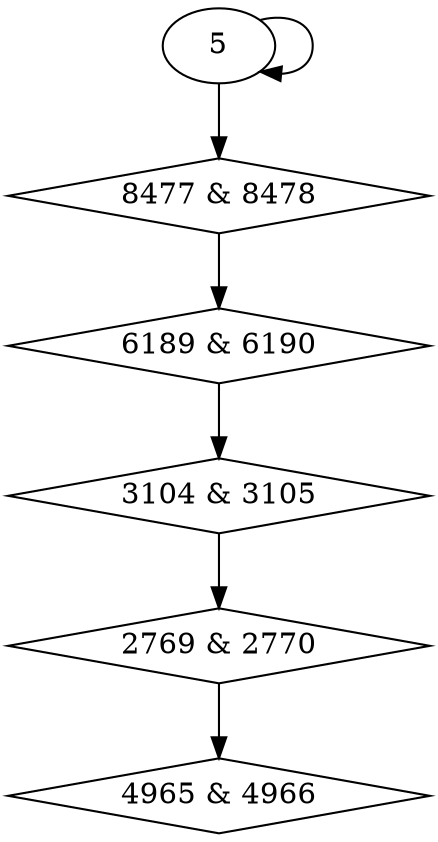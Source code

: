 digraph {
0 [label = "2769 & 2770", shape = diamond];
1 [label = "3104 & 3105", shape = diamond];
2 [label = "4965 & 4966", shape = diamond];
3 [label = "6189 & 6190", shape = diamond];
4 [label = "8477 & 8478", shape = diamond];
1 -> 0;
3 -> 1;
0 -> 2;
4 -> 3;
5 -> 4;
5 -> 5;
}
